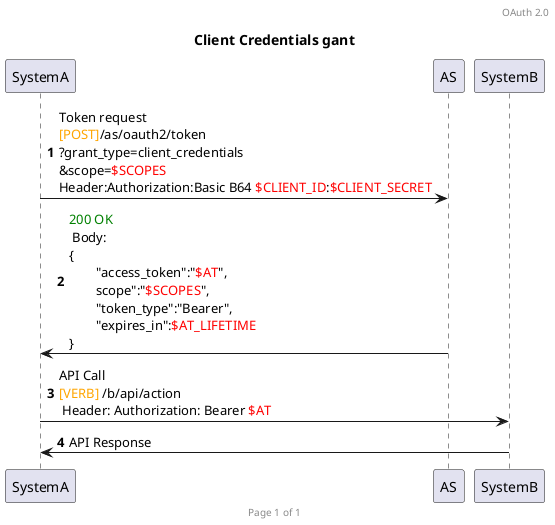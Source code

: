 @startuml

header OAuth 2.0
footer Page %page% of %lastpage%

title Client Credentials gant
autonumber

SystemA -> AS : Token request\n<font color=orange>[POST]</font>/as/oauth2/token\n?grant_type=client_credentials\n&scope=<font color=red>$SCOPES</font>\nHeader:Authorization:Basic B64 <font color=red>$CLIENT_ID</font>:<font color=red>$CLIENT_SECRET</font>
AS -> SystemA : <font color=green>200 OK</font> \n Body: \n{\n\t"access_token":"<font color=red>$AT</font>",\n\tscope":"<font color=red>$SCOPES</font>",\n\t"token_type":"Bearer",\n\t"expires_in":<font color=red>$AT_LIFETIME</font>\n}

SystemA -> SystemB : API Call \n<font color=orange>[VERB]</font> /b/api/action\n Header: Authorization: Bearer <font color=red>$AT</font>
SystemB -> SystemA : API Response
@enduml
